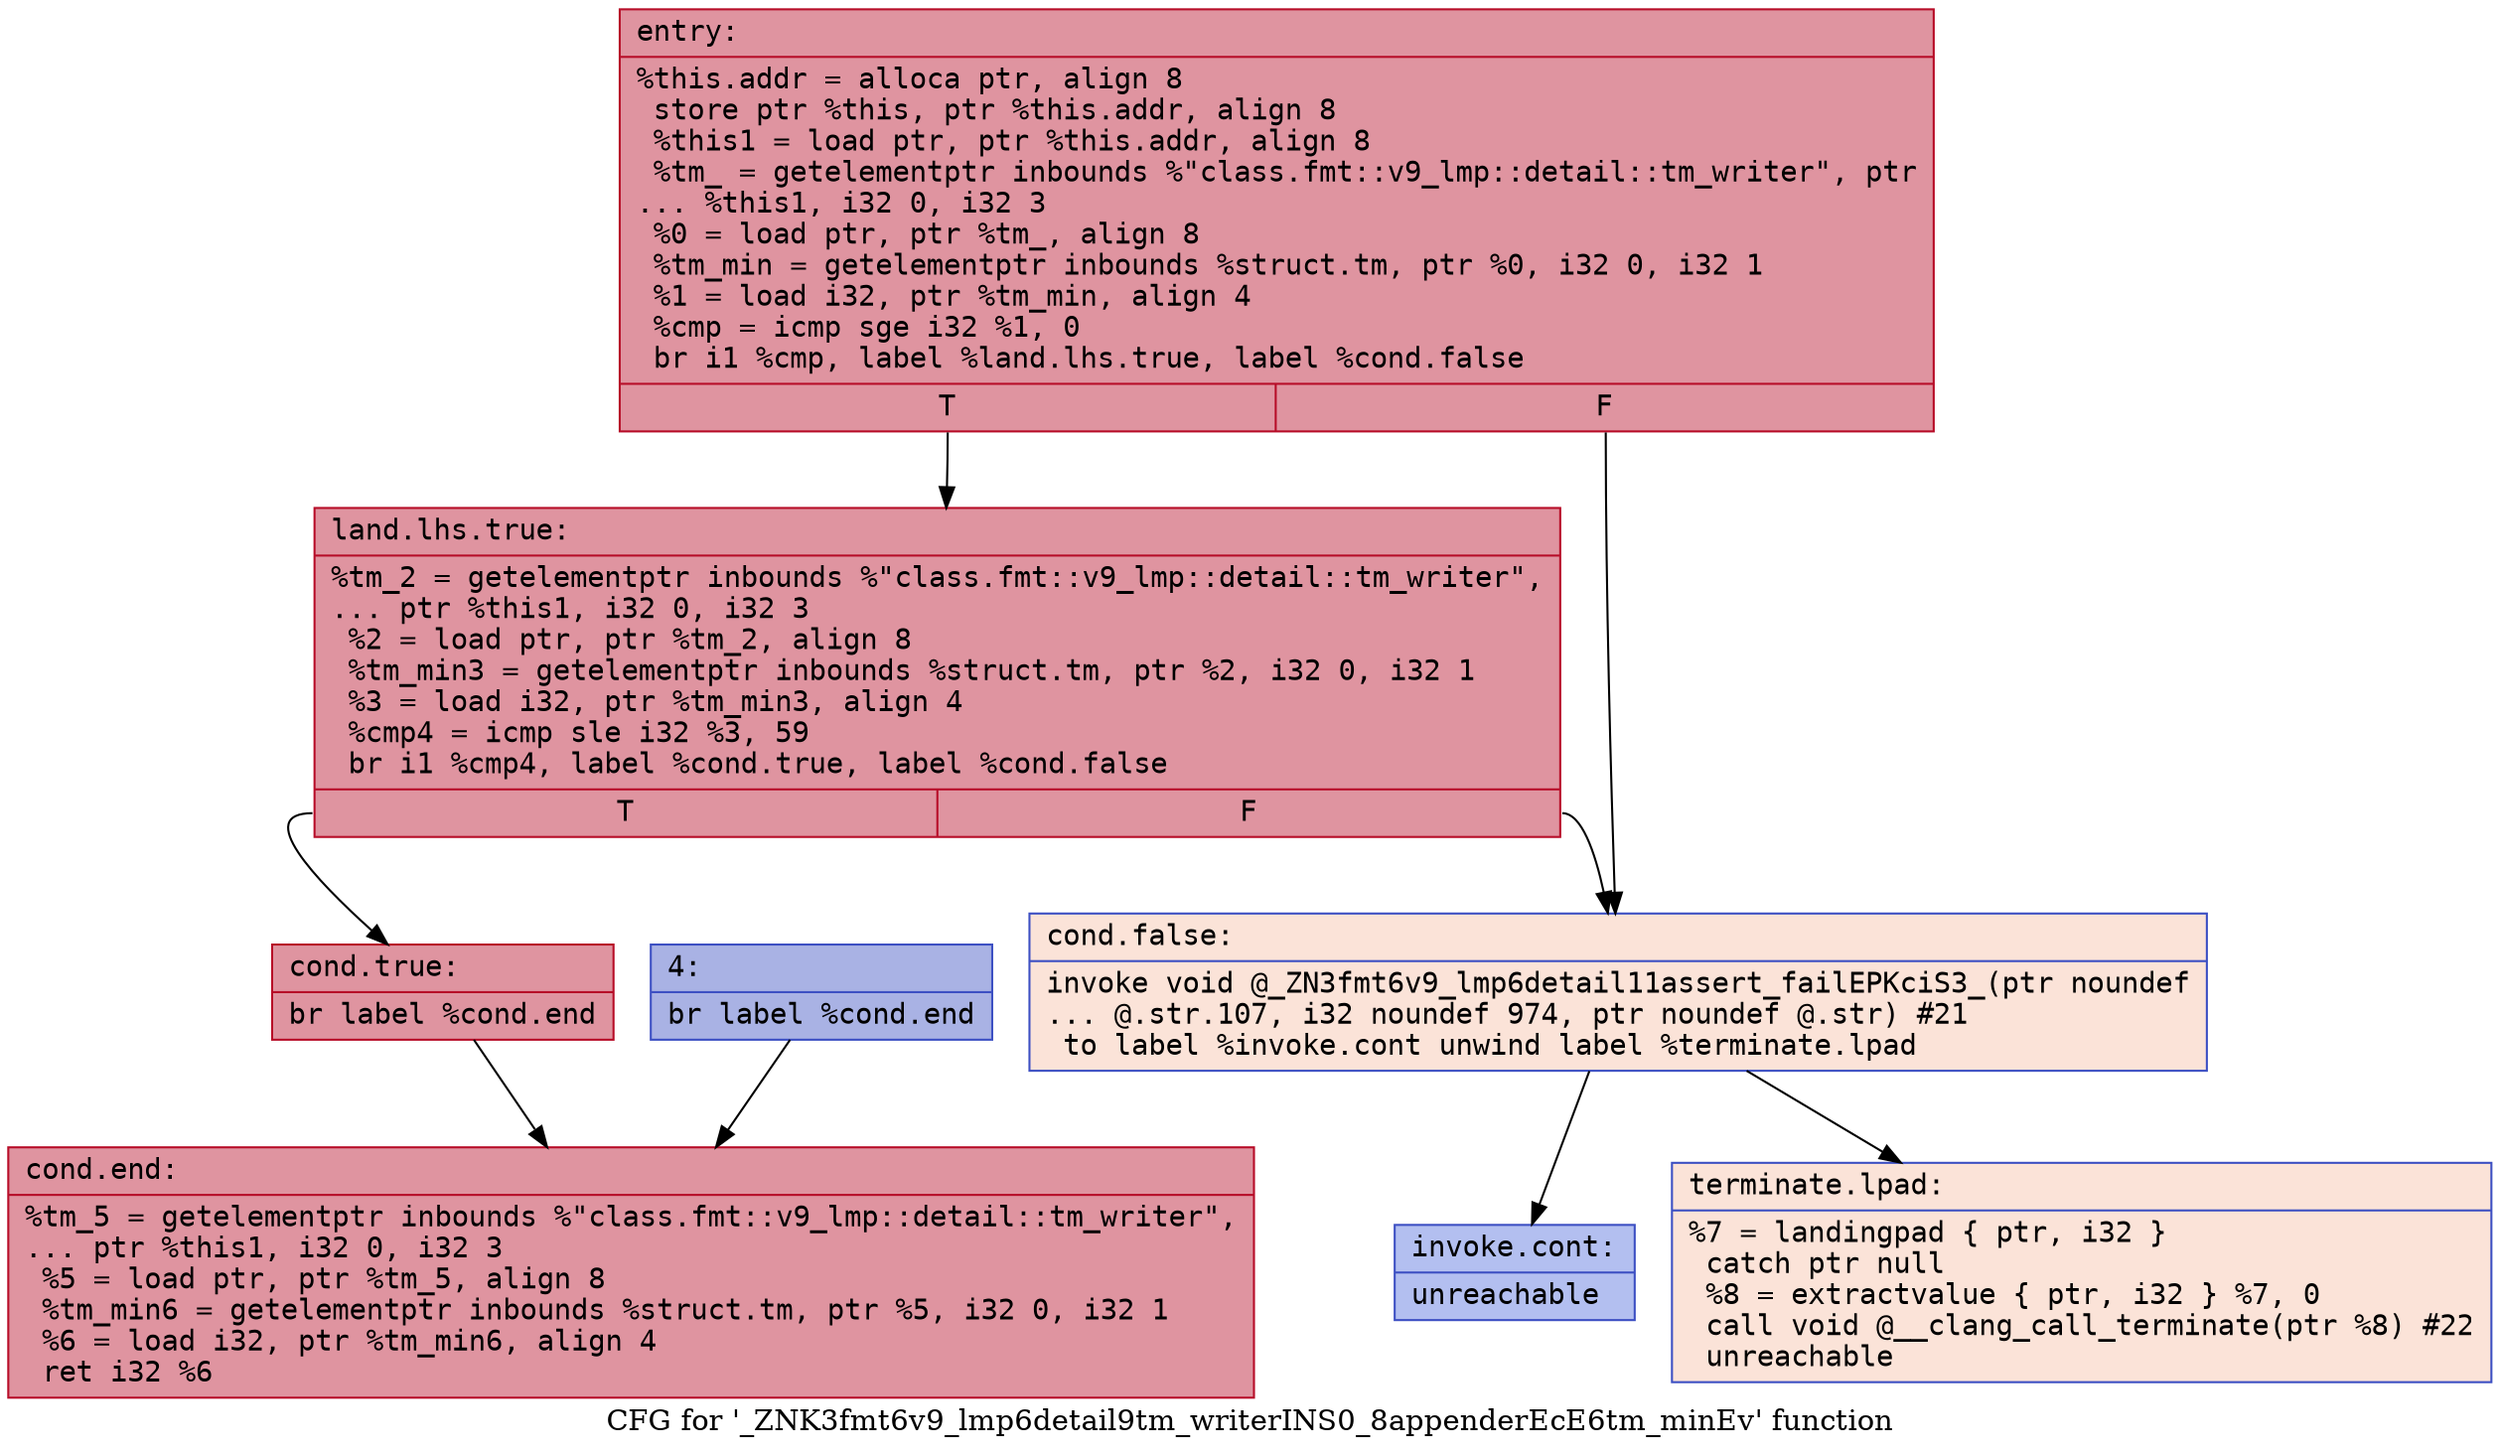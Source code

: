 digraph "CFG for '_ZNK3fmt6v9_lmp6detail9tm_writerINS0_8appenderEcE6tm_minEv' function" {
	label="CFG for '_ZNK3fmt6v9_lmp6detail9tm_writerINS0_8appenderEcE6tm_minEv' function";

	Node0x558416951460 [shape=record,color="#b70d28ff", style=filled, fillcolor="#b70d2870" fontname="Courier",label="{entry:\l|  %this.addr = alloca ptr, align 8\l  store ptr %this, ptr %this.addr, align 8\l  %this1 = load ptr, ptr %this.addr, align 8\l  %tm_ = getelementptr inbounds %\"class.fmt::v9_lmp::detail::tm_writer\", ptr\l... %this1, i32 0, i32 3\l  %0 = load ptr, ptr %tm_, align 8\l  %tm_min = getelementptr inbounds %struct.tm, ptr %0, i32 0, i32 1\l  %1 = load i32, ptr %tm_min, align 4\l  %cmp = icmp sge i32 %1, 0\l  br i1 %cmp, label %land.lhs.true, label %cond.false\l|{<s0>T|<s1>F}}"];
	Node0x558416951460:s0 -> Node0x5584169514b0[tooltip="entry -> land.lhs.true\nProbability 100.00%" ];
	Node0x558416951460:s1 -> Node0x558416951c30[tooltip="entry -> cond.false\nProbability 0.00%" ];
	Node0x5584169514b0 [shape=record,color="#b70d28ff", style=filled, fillcolor="#b70d2870" fontname="Courier",label="{land.lhs.true:\l|  %tm_2 = getelementptr inbounds %\"class.fmt::v9_lmp::detail::tm_writer\",\l... ptr %this1, i32 0, i32 3\l  %2 = load ptr, ptr %tm_2, align 8\l  %tm_min3 = getelementptr inbounds %struct.tm, ptr %2, i32 0, i32 1\l  %3 = load i32, ptr %tm_min3, align 4\l  %cmp4 = icmp sle i32 %3, 59\l  br i1 %cmp4, label %cond.true, label %cond.false\l|{<s0>T|<s1>F}}"];
	Node0x5584169514b0:s0 -> Node0x558416952100[tooltip="land.lhs.true -> cond.true\nProbability 100.00%" ];
	Node0x5584169514b0:s1 -> Node0x558416951c30[tooltip="land.lhs.true -> cond.false\nProbability 0.00%" ];
	Node0x558416952100 [shape=record,color="#b70d28ff", style=filled, fillcolor="#b70d2870" fontname="Courier",label="{cond.true:\l|  br label %cond.end\l}"];
	Node0x558416952100 -> Node0x5584169523d0[tooltip="cond.true -> cond.end\nProbability 100.00%" ];
	Node0x558416951c30 [shape=record,color="#3d50c3ff", style=filled, fillcolor="#f6bfa670" fontname="Courier",label="{cond.false:\l|  invoke void @_ZN3fmt6v9_lmp6detail11assert_failEPKciS3_(ptr noundef\l... @.str.107, i32 noundef 974, ptr noundef @.str) #21\l          to label %invoke.cont unwind label %terminate.lpad\l}"];
	Node0x558416951c30 -> Node0x5584169524e0[tooltip="cond.false -> invoke.cont\nProbability 0.00%" ];
	Node0x558416951c30 -> Node0x558416952560[tooltip="cond.false -> terminate.lpad\nProbability 100.00%" ];
	Node0x5584169524e0 [shape=record,color="#3d50c3ff", style=filled, fillcolor="#536edd70" fontname="Courier",label="{invoke.cont:\l|  unreachable\l}"];
	Node0x558416952810 [shape=record,color="#3d50c3ff", style=filled, fillcolor="#3d50c370" fontname="Courier",label="{4:\l|  br label %cond.end\l}"];
	Node0x558416952810 -> Node0x5584169523d0[tooltip="4 -> cond.end\nProbability 100.00%" ];
	Node0x5584169523d0 [shape=record,color="#b70d28ff", style=filled, fillcolor="#b70d2870" fontname="Courier",label="{cond.end:\l|  %tm_5 = getelementptr inbounds %\"class.fmt::v9_lmp::detail::tm_writer\",\l... ptr %this1, i32 0, i32 3\l  %5 = load ptr, ptr %tm_5, align 8\l  %tm_min6 = getelementptr inbounds %struct.tm, ptr %5, i32 0, i32 1\l  %6 = load i32, ptr %tm_min6, align 4\l  ret i32 %6\l}"];
	Node0x558416952560 [shape=record,color="#3d50c3ff", style=filled, fillcolor="#f6bfa670" fontname="Courier",label="{terminate.lpad:\l|  %7 = landingpad \{ ptr, i32 \}\l          catch ptr null\l  %8 = extractvalue \{ ptr, i32 \} %7, 0\l  call void @__clang_call_terminate(ptr %8) #22\l  unreachable\l}"];
}
